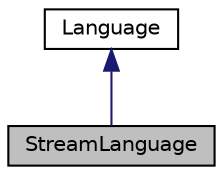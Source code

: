 digraph "StreamLanguage"
{
 // LATEX_PDF_SIZE
  edge [fontname="Helvetica",fontsize="10",labelfontname="Helvetica",labelfontsize="10"];
  node [fontname="Helvetica",fontsize="10",shape=record];
  Node1 [label="StreamLanguage",height=0.2,width=0.4,color="black", fillcolor="grey75", style="filled", fontcolor="black",tooltip="A language class based on a CodeMirror 5-style streaming parser."];
  Node2 -> Node1 [dir="back",color="midnightblue",fontsize="10",style="solid",fontname="Helvetica"];
  Node2 [label="Language",height=0.2,width=0.4,color="black", fillcolor="white", style="filled",URL="$classLanguage.html",tooltip="A language object manages parsing and per-language metadata."];
}
